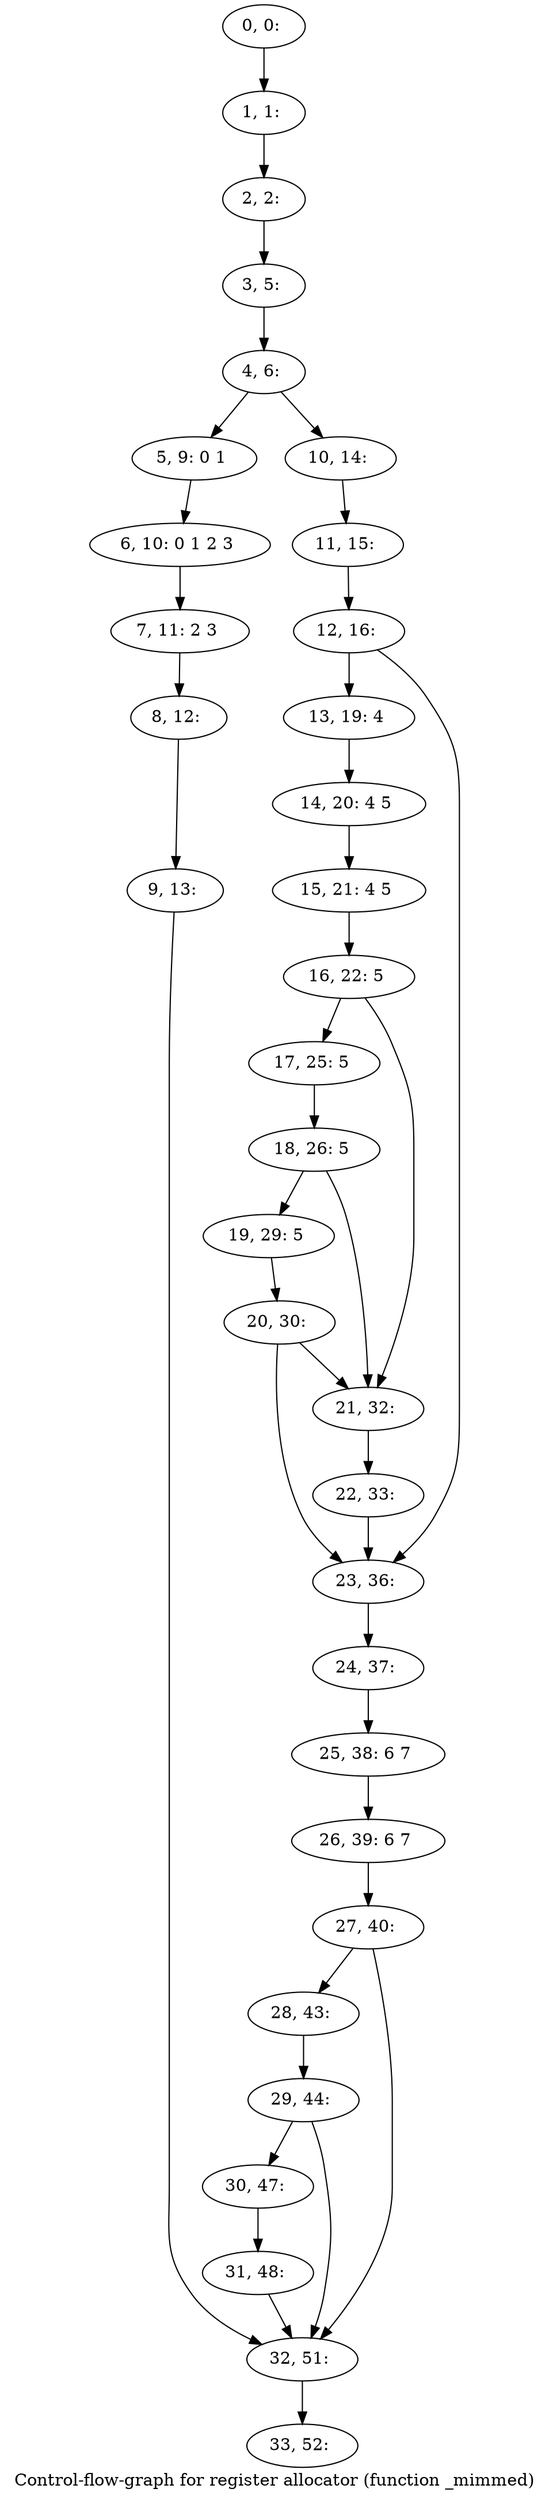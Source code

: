 digraph G {
graph [label="Control-flow-graph for register allocator (function _mimmed)"]
0[label="0, 0: "];
1[label="1, 1: "];
2[label="2, 2: "];
3[label="3, 5: "];
4[label="4, 6: "];
5[label="5, 9: 0 1 "];
6[label="6, 10: 0 1 2 3 "];
7[label="7, 11: 2 3 "];
8[label="8, 12: "];
9[label="9, 13: "];
10[label="10, 14: "];
11[label="11, 15: "];
12[label="12, 16: "];
13[label="13, 19: 4 "];
14[label="14, 20: 4 5 "];
15[label="15, 21: 4 5 "];
16[label="16, 22: 5 "];
17[label="17, 25: 5 "];
18[label="18, 26: 5 "];
19[label="19, 29: 5 "];
20[label="20, 30: "];
21[label="21, 32: "];
22[label="22, 33: "];
23[label="23, 36: "];
24[label="24, 37: "];
25[label="25, 38: 6 7 "];
26[label="26, 39: 6 7 "];
27[label="27, 40: "];
28[label="28, 43: "];
29[label="29, 44: "];
30[label="30, 47: "];
31[label="31, 48: "];
32[label="32, 51: "];
33[label="33, 52: "];
0->1 ;
1->2 ;
2->3 ;
3->4 ;
4->5 ;
4->10 ;
5->6 ;
6->7 ;
7->8 ;
8->9 ;
9->32 ;
10->11 ;
11->12 ;
12->13 ;
12->23 ;
13->14 ;
14->15 ;
15->16 ;
16->17 ;
16->21 ;
17->18 ;
18->19 ;
18->21 ;
19->20 ;
20->21 ;
20->23 ;
21->22 ;
22->23 ;
23->24 ;
24->25 ;
25->26 ;
26->27 ;
27->28 ;
27->32 ;
28->29 ;
29->30 ;
29->32 ;
30->31 ;
31->32 ;
32->33 ;
}
